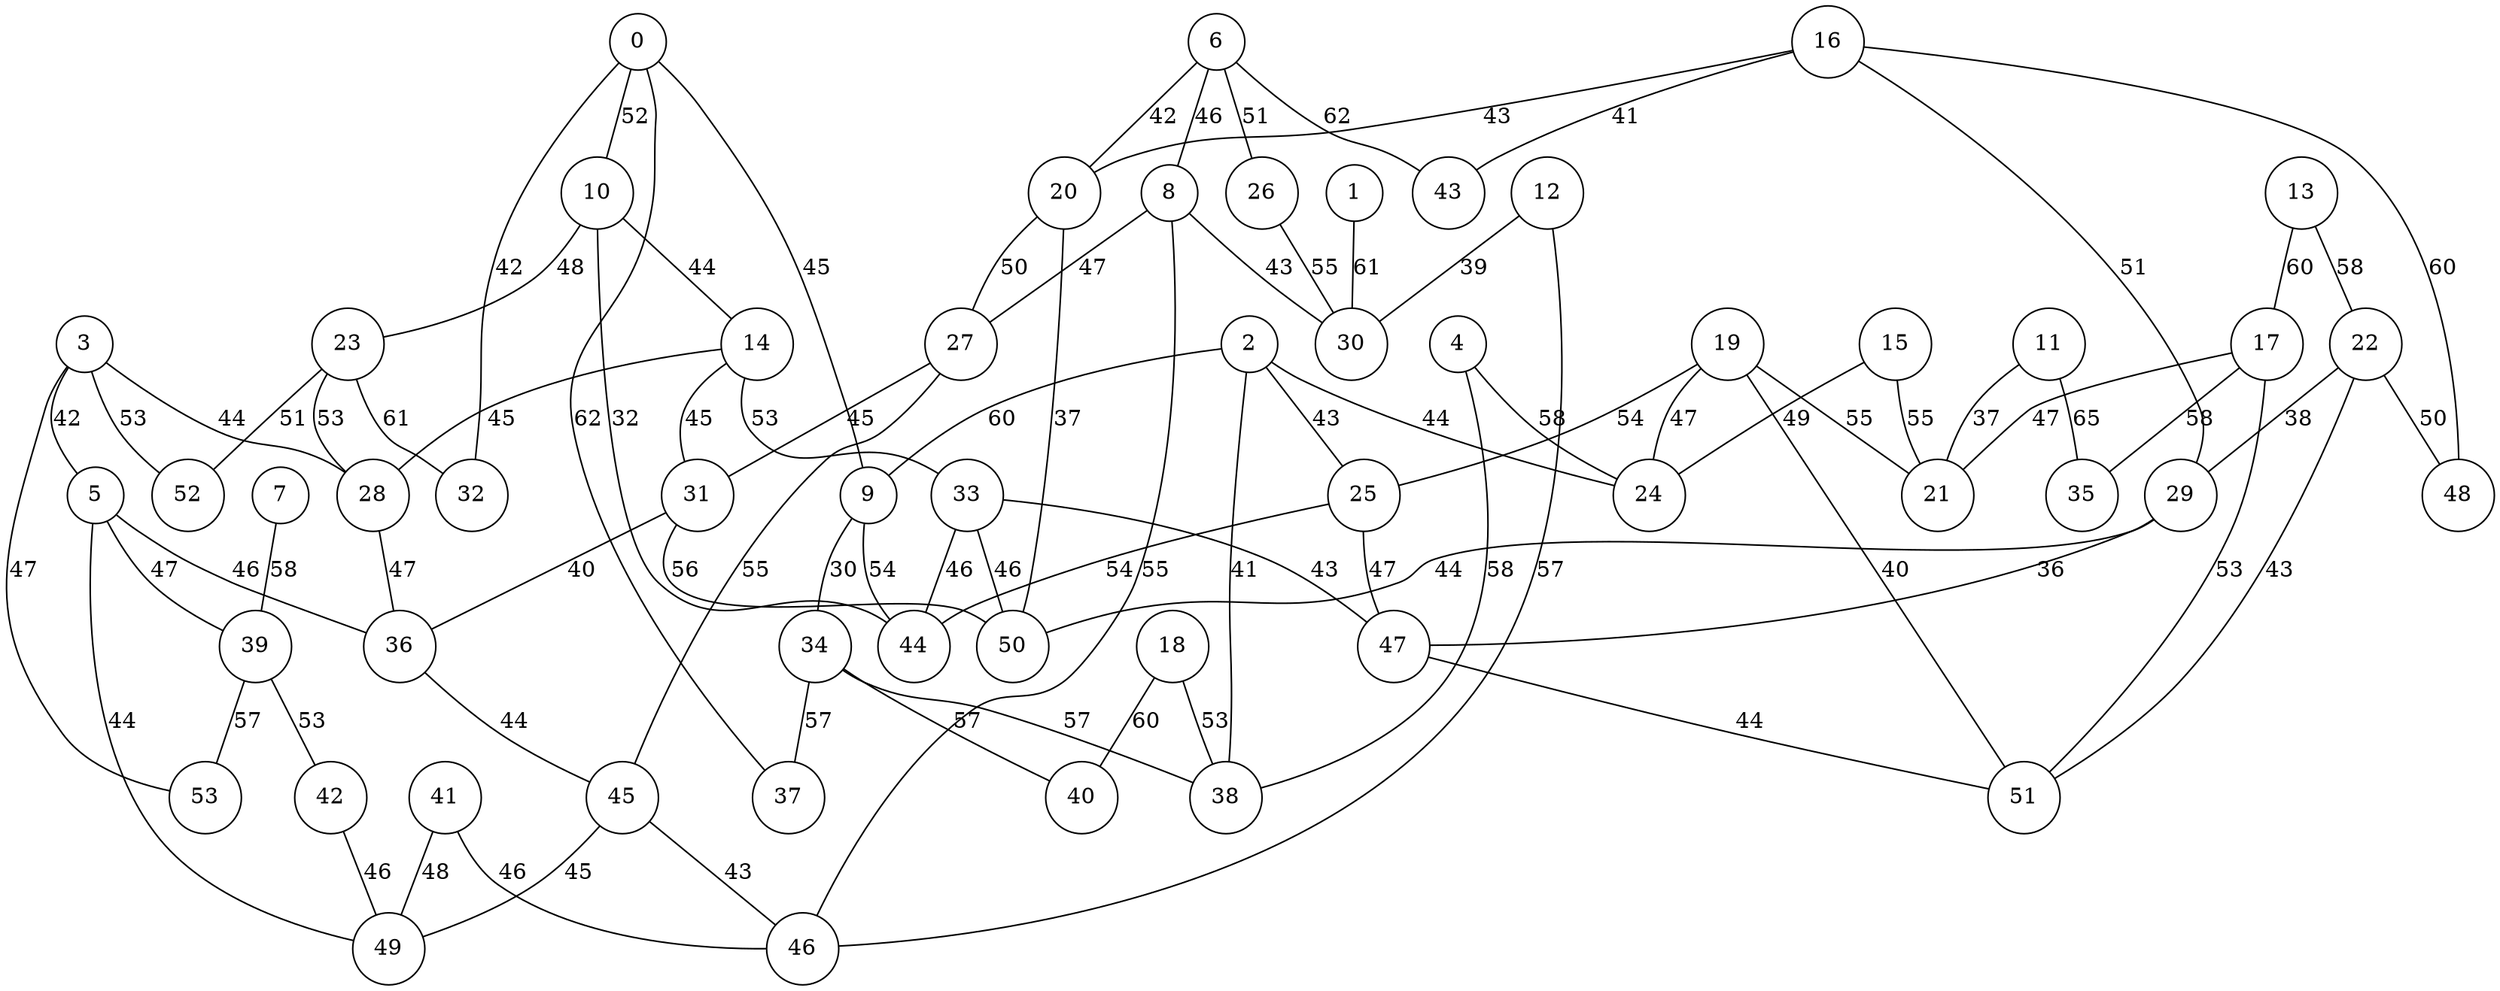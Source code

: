 graph qubit_interaction_graph {
    node [shape=circle];
    0 -- 37 [label=62];
    0 -- 32 [label=42];
    0 -- 10 [label=52];
    0 -- 9 [label=45];
    1 -- 30 [label=61];
    2 -- 25 [label=43];
    2 -- 9 [label=60];
    2 -- 38 [label=41];
    2 -- 24 [label=44];
    3 -- 28 [label=44];
    3 -- 52 [label=53];
    3 -- 5 [label=42];
    3 -- 53 [label=47];
    4 -- 38 [label=58];
    4 -- 24 [label=58];
    5 -- 49 [label=44];
    5 -- 36 [label=46];
    5 -- 39 [label=47];
    6 -- 26 [label=51];
    6 -- 8 [label=46];
    6 -- 20 [label=42];
    6 -- 43 [label=62];
    7 -- 39 [label=58];
    8 -- 30 [label=43];
    8 -- 46 [label=55];
    8 -- 27 [label=47];
    9 -- 34 [label=30];
    9 -- 44 [label=54];
    10 -- 23 [label=48];
    10 -- 14 [label=44];
    10 -- 44 [label=32];
    11 -- 21 [label=37];
    11 -- 35 [label=65];
    12 -- 46 [label=57];
    12 -- 30 [label=39];
    13 -- 17 [label=60];
    13 -- 22 [label=58];
    14 -- 31 [label=45];
    14 -- 33 [label=53];
    14 -- 28 [label=45];
    15 -- 24 [label=49];
    15 -- 21 [label=55];
    16 -- 48 [label=60];
    16 -- 20 [label=43];
    16 -- 43 [label=41];
    16 -- 29 [label=51];
    17 -- 51 [label=53];
    17 -- 21 [label=47];
    17 -- 35 [label=58];
    18 -- 40 [label=60];
    18 -- 38 [label=53];
    19 -- 25 [label=54];
    19 -- 24 [label=47];
    19 -- 21 [label=55];
    19 -- 51 [label=40];
    20 -- 50 [label=37];
    20 -- 27 [label=50];
    22 -- 51 [label=43];
    22 -- 29 [label=38];
    22 -- 48 [label=50];
    23 -- 52 [label=51];
    23 -- 32 [label=61];
    23 -- 28 [label=53];
    25 -- 44 [label=54];
    25 -- 47 [label=47];
    26 -- 30 [label=55];
    27 -- 31 [label=45];
    27 -- 45 [label=55];
    28 -- 36 [label=47];
    29 -- 50 [label=44];
    29 -- 47 [label=36];
    31 -- 50 [label=56];
    31 -- 36 [label=40];
    33 -- 44 [label=46];
    33 -- 50 [label=46];
    33 -- 47 [label=43];
    34 -- 40 [label=57];
    34 -- 37 [label=57];
    34 -- 38 [label=57];
    36 -- 45 [label=44];
    39 -- 53 [label=57];
    39 -- 42 [label=53];
    41 -- 49 [label=48];
    41 -- 46 [label=46];
    42 -- 49 [label=46];
    45 -- 49 [label=45];
    45 -- 46 [label=43];
    47 -- 51 [label=44];
}